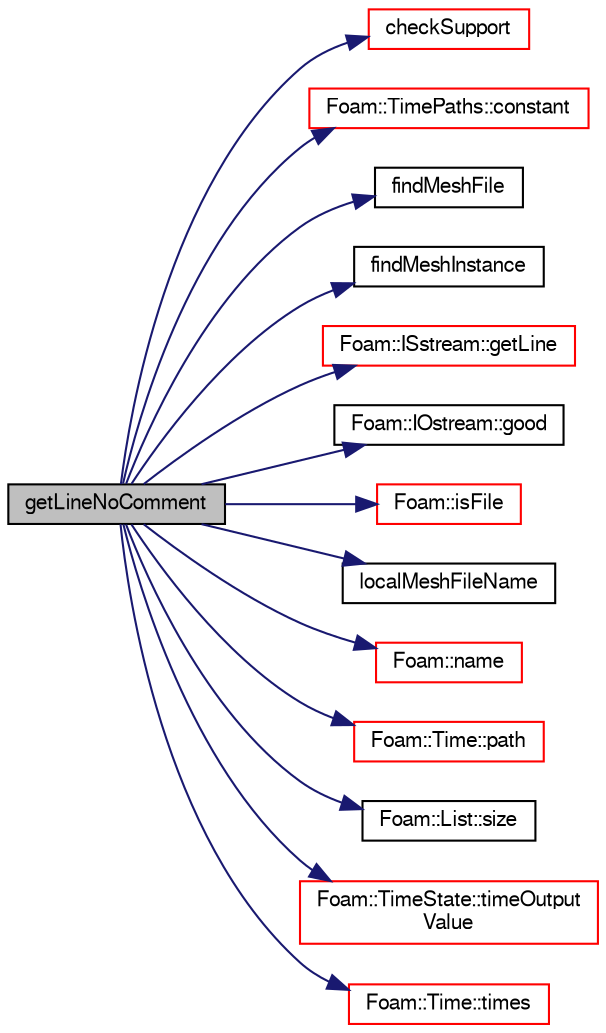 digraph "getLineNoComment"
{
  bgcolor="transparent";
  edge [fontname="FreeSans",fontsize="10",labelfontname="FreeSans",labelfontsize="10"];
  node [fontname="FreeSans",fontsize="10",shape=record];
  rankdir="LR";
  Node45 [label="getLineNoComment",height=0.2,width=0.4,color="black", fillcolor="grey75", style="filled", fontcolor="black"];
  Node45 -> Node46 [color="midnightblue",fontsize="10",style="solid",fontname="FreeSans"];
  Node46 [label="checkSupport",height=0.2,width=0.4,color="red",URL="$a29654.html#adc9c27fa793257f88a57c1a24e3a7dfd"];
  Node45 -> Node52 [color="midnightblue",fontsize="10",style="solid",fontname="FreeSans"];
  Node52 [label="Foam::TimePaths::constant",height=0.2,width=0.4,color="red",URL="$a26354.html#ab16cfc6e7be33ff5683a856ae077433c",tooltip="Return constant name. "];
  Node45 -> Node54 [color="midnightblue",fontsize="10",style="solid",fontname="FreeSans"];
  Node54 [label="findMeshFile",height=0.2,width=0.4,color="black",URL="$a29654.html#aadca22799aff434f16024a33d9a2f786",tooltip="Find mesh file with surfName. "];
  Node45 -> Node55 [color="midnightblue",fontsize="10",style="solid",fontname="FreeSans"];
  Node55 [label="findMeshInstance",height=0.2,width=0.4,color="black",URL="$a29654.html#a32abe2aa9f714b1594971f473681b32a",tooltip="Find instance with surfName. "];
  Node45 -> Node56 [color="midnightblue",fontsize="10",style="solid",fontname="FreeSans"];
  Node56 [label="Foam::ISstream::getLine",height=0.2,width=0.4,color="red",URL="$a26286.html#a94b82bd8f7d8cdaa83c9c70b7c919f78",tooltip="Raw, low-level getline into a string function. "];
  Node45 -> Node58 [color="midnightblue",fontsize="10",style="solid",fontname="FreeSans"];
  Node58 [label="Foam::IOstream::good",height=0.2,width=0.4,color="black",URL="$a26226.html#abdcc7f96f487faadc7769afcf58fe992",tooltip="Return true if next operation might succeed. "];
  Node45 -> Node59 [color="midnightblue",fontsize="10",style="solid",fontname="FreeSans"];
  Node59 [label="Foam::isFile",height=0.2,width=0.4,color="red",URL="$a21124.html#a1cf13d004cf482571af182540a8d1526",tooltip="Does the name exist as a FILE in the file system? "];
  Node45 -> Node65 [color="midnightblue",fontsize="10",style="solid",fontname="FreeSans"];
  Node65 [label="localMeshFileName",height=0.2,width=0.4,color="black",URL="$a29654.html#aaa90f9bd91919232b218a01402b7f662",tooltip="Return the local file name (within time directory) "];
  Node45 -> Node66 [color="midnightblue",fontsize="10",style="solid",fontname="FreeSans"];
  Node66 [label="Foam::name",height=0.2,width=0.4,color="red",URL="$a21124.html#adcb0df2bd4953cb6bb390272d8263c3a",tooltip="Return a string representation of a complex. "];
  Node45 -> Node69 [color="midnightblue",fontsize="10",style="solid",fontname="FreeSans"];
  Node69 [label="Foam::Time::path",height=0.2,width=0.4,color="red",URL="$a26350.html#a3a68a482f9904838898709bec94fedc5",tooltip="Return path. "];
  Node45 -> Node74 [color="midnightblue",fontsize="10",style="solid",fontname="FreeSans"];
  Node74 [label="Foam::List::size",height=0.2,width=0.4,color="black",URL="$a25694.html#a8a5f6fa29bd4b500caf186f60245b384",tooltip="Override size to be inconsistent with allocated storage. "];
  Node45 -> Node75 [color="midnightblue",fontsize="10",style="solid",fontname="FreeSans"];
  Node75 [label="Foam::TimeState::timeOutput\lValue",height=0.2,width=0.4,color="red",URL="$a26362.html#a62127fab330c01695c0dd1691c6b6ce3",tooltip="Return current time value. "];
  Node45 -> Node78 [color="midnightblue",fontsize="10",style="solid",fontname="FreeSans"];
  Node78 [label="Foam::Time::times",height=0.2,width=0.4,color="red",URL="$a26350.html#a0f58059cccf9dd69a247e85600d346fe",tooltip="Search the case for valid time directories. "];
}
